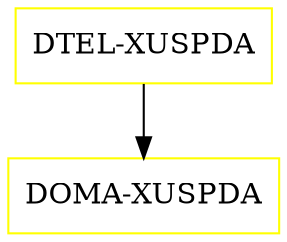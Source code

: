 digraph G {
  "DTEL-XUSPDA" [shape=box,color=yellow];
  "DOMA-XUSPDA" [shape=box,color=yellow,URL="./DOMA_XUSPDA.html"];
  "DTEL-XUSPDA" -> "DOMA-XUSPDA";
}
